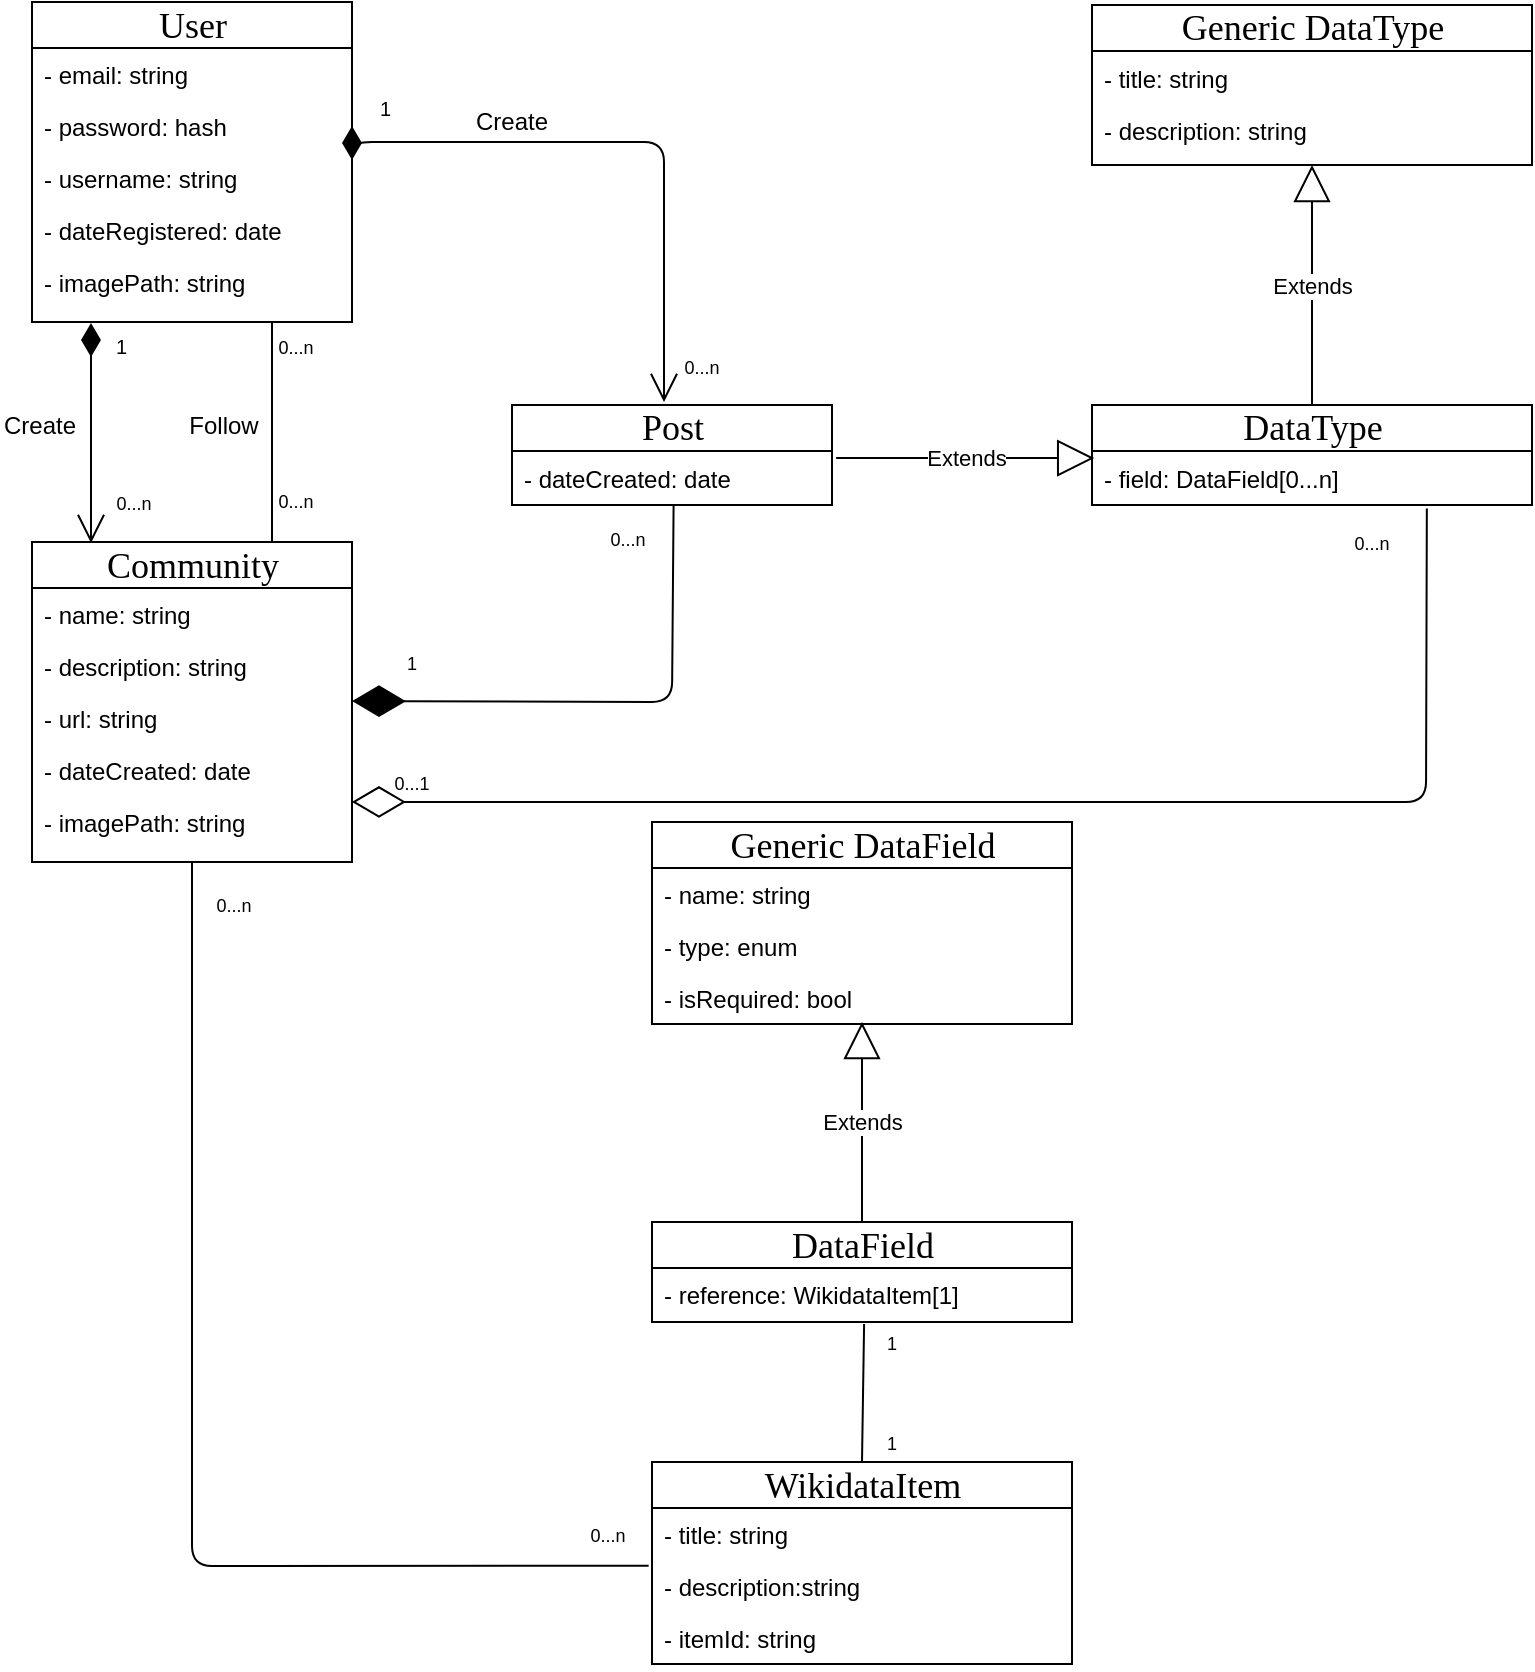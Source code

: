 <mxfile version="12.1.3" type="github" pages="1"><diagram name="Page-1" id="c4acf3e9-155e-7222-9cf6-157b1a14988f"><mxGraphModel dx="2260" dy="1311" grid="1" gridSize="10" guides="1" tooltips="1" connect="1" arrows="1" fold="1" page="1" pageScale="1" pageWidth="850" pageHeight="1100" background="#ffffff" math="0" shadow="0"><root><mxCell id="0"/><mxCell id="1" parent="0"/><mxCell id="5d2195bd80daf111-5" value="&lt;font style=&quot;font-size: 18px&quot;&gt;User&lt;/font&gt;" style="swimlane;html=1;fontStyle=0;childLayout=stackLayout;horizontal=1;startSize=23;fillColor=none;horizontalStack=0;resizeParent=1;resizeLast=0;collapsible=1;marginBottom=0;swimlaneFillColor=#ffffff;rounded=0;shadow=0;comic=0;labelBackgroundColor=none;strokeColor=#000000;strokeWidth=1;fontFamily=Verdana;fontSize=10;fontColor=#000000;align=center;" parent="1" vertex="1"><mxGeometry x="40" y="40" width="160" height="160" as="geometry"/></mxCell><mxCell id="5d2195bd80daf111-6" value="- email: string" style="text;html=1;strokeColor=none;fillColor=none;align=left;verticalAlign=top;spacingLeft=4;spacingRight=4;whiteSpace=wrap;overflow=hidden;rotatable=0;points=[[0,0.5],[1,0.5]];portConstraint=eastwest;" parent="5d2195bd80daf111-5" vertex="1"><mxGeometry y="23" width="160" height="26" as="geometry"/></mxCell><mxCell id="5d2195bd80daf111-7" value="- password: hash" style="text;html=1;strokeColor=none;fillColor=none;align=left;verticalAlign=top;spacingLeft=4;spacingRight=4;whiteSpace=wrap;overflow=hidden;rotatable=0;points=[[0,0.5],[1,0.5]];portConstraint=eastwest;" parent="5d2195bd80daf111-5" vertex="1"><mxGeometry y="49" width="160" height="26" as="geometry"/></mxCell><mxCell id="B3Q6OC7DTcACTt6bwCsU-1" value="- username: string" style="text;html=1;strokeColor=none;fillColor=none;align=left;verticalAlign=top;spacingLeft=4;spacingRight=4;whiteSpace=wrap;overflow=hidden;rotatable=0;points=[[0,0.5],[1,0.5]];portConstraint=eastwest;" vertex="1" parent="5d2195bd80daf111-5"><mxGeometry y="75" width="160" height="26" as="geometry"/></mxCell><mxCell id="B3Q6OC7DTcACTt6bwCsU-2" value="- dateRegistered: date" style="text;html=1;strokeColor=none;fillColor=none;align=left;verticalAlign=top;spacingLeft=4;spacingRight=4;whiteSpace=wrap;overflow=hidden;rotatable=0;points=[[0,0.5],[1,0.5]];portConstraint=eastwest;" vertex="1" parent="5d2195bd80daf111-5"><mxGeometry y="101" width="160" height="26" as="geometry"/></mxCell><mxCell id="B3Q6OC7DTcACTt6bwCsU-3" value="- imagePath: string" style="text;html=1;strokeColor=none;fillColor=none;align=left;verticalAlign=top;spacingLeft=4;spacingRight=4;whiteSpace=wrap;overflow=hidden;rotatable=0;points=[[0,0.5],[1,0.5]];portConstraint=eastwest;" vertex="1" parent="5d2195bd80daf111-5"><mxGeometry y="127" width="160" height="26" as="geometry"/></mxCell><mxCell id="B3Q6OC7DTcACTt6bwCsU-4" value="&lt;font style=&quot;font-size: 18px&quot;&gt;Community&lt;/font&gt;" style="swimlane;html=1;fontStyle=0;childLayout=stackLayout;horizontal=1;startSize=23;fillColor=none;horizontalStack=0;resizeParent=1;resizeLast=0;collapsible=1;marginBottom=0;swimlaneFillColor=#ffffff;rounded=0;shadow=0;comic=0;labelBackgroundColor=none;strokeColor=#000000;strokeWidth=1;fontFamily=Verdana;fontSize=10;fontColor=#000000;align=center;" vertex="1" parent="1"><mxGeometry x="40" y="310" width="160" height="160" as="geometry"><mxRectangle x="270" y="40" width="70" height="23" as="alternateBounds"/></mxGeometry></mxCell><mxCell id="B3Q6OC7DTcACTt6bwCsU-5" value="- name: string" style="text;html=1;strokeColor=none;fillColor=none;align=left;verticalAlign=top;spacingLeft=4;spacingRight=4;whiteSpace=wrap;overflow=hidden;rotatable=0;points=[[0,0.5],[1,0.5]];portConstraint=eastwest;" vertex="1" parent="B3Q6OC7DTcACTt6bwCsU-4"><mxGeometry y="23" width="160" height="26" as="geometry"/></mxCell><mxCell id="B3Q6OC7DTcACTt6bwCsU-6" value="- description: string" style="text;html=1;strokeColor=none;fillColor=none;align=left;verticalAlign=top;spacingLeft=4;spacingRight=4;whiteSpace=wrap;overflow=hidden;rotatable=0;points=[[0,0.5],[1,0.5]];portConstraint=eastwest;" vertex="1" parent="B3Q6OC7DTcACTt6bwCsU-4"><mxGeometry y="49" width="160" height="26" as="geometry"/></mxCell><mxCell id="B3Q6OC7DTcACTt6bwCsU-7" value="- url: string" style="text;html=1;strokeColor=none;fillColor=none;align=left;verticalAlign=top;spacingLeft=4;spacingRight=4;whiteSpace=wrap;overflow=hidden;rotatable=0;points=[[0,0.5],[1,0.5]];portConstraint=eastwest;" vertex="1" parent="B3Q6OC7DTcACTt6bwCsU-4"><mxGeometry y="75" width="160" height="26" as="geometry"/></mxCell><mxCell id="B3Q6OC7DTcACTt6bwCsU-8" value="- dateCreated: date" style="text;html=1;strokeColor=none;fillColor=none;align=left;verticalAlign=top;spacingLeft=4;spacingRight=4;whiteSpace=wrap;overflow=hidden;rotatable=0;points=[[0,0.5],[1,0.5]];portConstraint=eastwest;" vertex="1" parent="B3Q6OC7DTcACTt6bwCsU-4"><mxGeometry y="101" width="160" height="26" as="geometry"/></mxCell><mxCell id="B3Q6OC7DTcACTt6bwCsU-9" value="- imagePath: string" style="text;html=1;strokeColor=none;fillColor=none;align=left;verticalAlign=top;spacingLeft=4;spacingRight=4;whiteSpace=wrap;overflow=hidden;rotatable=0;points=[[0,0.5],[1,0.5]];portConstraint=eastwest;" vertex="1" parent="B3Q6OC7DTcACTt6bwCsU-4"><mxGeometry y="127" width="160" height="26" as="geometry"/></mxCell><mxCell id="B3Q6OC7DTcACTt6bwCsU-10" value="&lt;font style=&quot;font-size: 18px&quot;&gt;Generic DataType&lt;br&gt;&lt;/font&gt;" style="swimlane;html=1;fontStyle=0;childLayout=stackLayout;horizontal=1;startSize=23;fillColor=none;horizontalStack=0;resizeParent=1;resizeLast=0;collapsible=1;marginBottom=0;swimlaneFillColor=#ffffff;rounded=0;shadow=0;comic=0;labelBackgroundColor=none;strokeColor=#000000;strokeWidth=1;fontFamily=Verdana;fontSize=10;fontColor=#000000;align=center;" vertex="1" parent="1"><mxGeometry x="570" y="41.5" width="220" height="80" as="geometry"><mxRectangle x="270" y="40" width="70" height="23" as="alternateBounds"/></mxGeometry></mxCell><mxCell id="B3Q6OC7DTcACTt6bwCsU-11" value="- title: string" style="text;html=1;strokeColor=none;fillColor=none;align=left;verticalAlign=top;spacingLeft=4;spacingRight=4;whiteSpace=wrap;overflow=hidden;rotatable=0;points=[[0,0.5],[1,0.5]];portConstraint=eastwest;" vertex="1" parent="B3Q6OC7DTcACTt6bwCsU-10"><mxGeometry y="23" width="220" height="26" as="geometry"/></mxCell><mxCell id="B3Q6OC7DTcACTt6bwCsU-12" value="- description: string" style="text;html=1;strokeColor=none;fillColor=none;align=left;verticalAlign=top;spacingLeft=4;spacingRight=4;whiteSpace=wrap;overflow=hidden;rotatable=0;points=[[0,0.5],[1,0.5]];portConstraint=eastwest;" vertex="1" parent="B3Q6OC7DTcACTt6bwCsU-10"><mxGeometry y="49" width="220" height="26" as="geometry"/></mxCell><mxCell id="B3Q6OC7DTcACTt6bwCsU-20" value="Extends" style="endArrow=block;endSize=16;endFill=0;html=1;entryX=0.5;entryY=1;entryDx=0;entryDy=0;" edge="1" parent="1" target="B3Q6OC7DTcACTt6bwCsU-10"><mxGeometry width="160" relative="1" as="geometry"><mxPoint x="680" y="241.5" as="sourcePoint"/><mxPoint x="730" y="251.5" as="targetPoint"/></mxGeometry></mxCell><mxCell id="B3Q6OC7DTcACTt6bwCsU-24" value="&lt;font style=&quot;font-size: 18px&quot;&gt;DataType&lt;br&gt;&lt;/font&gt;" style="swimlane;html=1;fontStyle=0;childLayout=stackLayout;horizontal=1;startSize=23;fillColor=none;horizontalStack=0;resizeParent=1;resizeLast=0;collapsible=1;marginBottom=0;swimlaneFillColor=#ffffff;rounded=0;shadow=0;comic=0;labelBackgroundColor=none;strokeColor=#000000;strokeWidth=1;fontFamily=Verdana;fontSize=10;fontColor=#000000;align=center;" vertex="1" parent="1"><mxGeometry x="570" y="241.5" width="220" height="50" as="geometry"><mxRectangle x="270" y="40" width="70" height="23" as="alternateBounds"/></mxGeometry></mxCell><mxCell id="B3Q6OC7DTcACTt6bwCsU-25" value="- field: DataField[0...n]" style="text;html=1;strokeColor=none;fillColor=none;align=left;verticalAlign=top;spacingLeft=4;spacingRight=4;whiteSpace=wrap;overflow=hidden;rotatable=0;points=[[0,0.5],[1,0.5]];portConstraint=eastwest;" vertex="1" parent="B3Q6OC7DTcACTt6bwCsU-24"><mxGeometry y="23" width="220" height="26" as="geometry"/></mxCell><mxCell id="B3Q6OC7DTcACTt6bwCsU-28" value="&lt;font style=&quot;font-size: 18px&quot;&gt;Generic &lt;font style=&quot;font-size: 18px&quot;&gt;DataField&lt;/font&gt;&lt;/font&gt;" style="swimlane;html=1;fontStyle=0;childLayout=stackLayout;horizontal=1;startSize=23;fillColor=none;horizontalStack=0;resizeParent=1;resizeLast=0;collapsible=1;marginBottom=0;swimlaneFillColor=#ffffff;rounded=0;shadow=0;comic=0;labelBackgroundColor=none;strokeColor=#000000;strokeWidth=1;fontFamily=Verdana;fontSize=10;fontColor=#000000;align=center;" vertex="1" parent="1"><mxGeometry x="350" y="450" width="210" height="101" as="geometry"/></mxCell><mxCell id="B3Q6OC7DTcACTt6bwCsU-29" value="- name: string" style="text;html=1;strokeColor=none;fillColor=none;align=left;verticalAlign=top;spacingLeft=4;spacingRight=4;whiteSpace=wrap;overflow=hidden;rotatable=0;points=[[0,0.5],[1,0.5]];portConstraint=eastwest;" vertex="1" parent="B3Q6OC7DTcACTt6bwCsU-28"><mxGeometry y="23" width="210" height="26" as="geometry"/></mxCell><mxCell id="B3Q6OC7DTcACTt6bwCsU-30" value="- type: enum" style="text;html=1;strokeColor=none;fillColor=none;align=left;verticalAlign=top;spacingLeft=4;spacingRight=4;whiteSpace=wrap;overflow=hidden;rotatable=0;points=[[0,0.5],[1,0.5]];portConstraint=eastwest;" vertex="1" parent="B3Q6OC7DTcACTt6bwCsU-28"><mxGeometry y="49" width="210" height="26" as="geometry"/></mxCell><mxCell id="B3Q6OC7DTcACTt6bwCsU-31" value="- isRequired: bool" style="text;html=1;strokeColor=none;fillColor=none;align=left;verticalAlign=top;spacingLeft=4;spacingRight=4;whiteSpace=wrap;overflow=hidden;rotatable=0;points=[[0,0.5],[1,0.5]];portConstraint=eastwest;" vertex="1" parent="B3Q6OC7DTcACTt6bwCsU-28"><mxGeometry y="75" width="210" height="26" as="geometry"/></mxCell><mxCell id="B3Q6OC7DTcACTt6bwCsU-35" value="Extends" style="endArrow=block;endSize=16;endFill=0;html=1;entryX=0.5;entryY=1;entryDx=0;entryDy=0;exitX=0.5;exitY=0;exitDx=0;exitDy=0;" edge="1" parent="1"><mxGeometry width="160" relative="1" as="geometry"><mxPoint x="455" y="650" as="sourcePoint"/><mxPoint x="455" y="550" as="targetPoint"/></mxGeometry></mxCell><mxCell id="B3Q6OC7DTcACTt6bwCsU-40" value="&lt;font style=&quot;font-size: 18px&quot;&gt;&lt;font style=&quot;font-size: 18px&quot;&gt;DataField&lt;/font&gt;&lt;/font&gt;" style="swimlane;html=1;fontStyle=0;childLayout=stackLayout;horizontal=1;startSize=23;fillColor=none;horizontalStack=0;resizeParent=1;resizeLast=0;collapsible=1;marginBottom=0;swimlaneFillColor=#ffffff;rounded=0;shadow=0;comic=0;labelBackgroundColor=none;strokeColor=#000000;strokeWidth=1;fontFamily=Verdana;fontSize=10;fontColor=#000000;align=center;" vertex="1" parent="1"><mxGeometry x="350" y="650" width="210" height="50" as="geometry"/></mxCell><mxCell id="B3Q6OC7DTcACTt6bwCsU-42" value="- reference: WikidataItem[1]" style="text;html=1;strokeColor=none;fillColor=none;align=left;verticalAlign=top;spacingLeft=4;spacingRight=4;whiteSpace=wrap;overflow=hidden;rotatable=0;points=[[0,0.5],[1,0.5]];portConstraint=eastwest;" vertex="1" parent="B3Q6OC7DTcACTt6bwCsU-40"><mxGeometry y="23" width="210" height="26" as="geometry"/></mxCell><mxCell id="B3Q6OC7DTcACTt6bwCsU-44" value="&lt;font style=&quot;font-size: 18px&quot;&gt;WikidataItem&lt;br&gt;&lt;/font&gt;" style="swimlane;html=1;fontStyle=0;childLayout=stackLayout;horizontal=1;startSize=23;fillColor=none;horizontalStack=0;resizeParent=1;resizeLast=0;collapsible=1;marginBottom=0;swimlaneFillColor=#ffffff;rounded=0;shadow=0;comic=0;labelBackgroundColor=none;strokeColor=#000000;strokeWidth=1;fontFamily=Verdana;fontSize=10;fontColor=#000000;align=center;" vertex="1" parent="1"><mxGeometry x="350" y="770" width="210" height="101" as="geometry"/></mxCell><mxCell id="B3Q6OC7DTcACTt6bwCsU-45" value="- title: string" style="text;html=1;strokeColor=none;fillColor=none;align=left;verticalAlign=top;spacingLeft=4;spacingRight=4;whiteSpace=wrap;overflow=hidden;rotatable=0;points=[[0,0.5],[1,0.5]];portConstraint=eastwest;" vertex="1" parent="B3Q6OC7DTcACTt6bwCsU-44"><mxGeometry y="23" width="210" height="26" as="geometry"/></mxCell><mxCell id="B3Q6OC7DTcACTt6bwCsU-46" value="- description:string" style="text;html=1;strokeColor=none;fillColor=none;align=left;verticalAlign=top;spacingLeft=4;spacingRight=4;whiteSpace=wrap;overflow=hidden;rotatable=0;points=[[0,0.5],[1,0.5]];portConstraint=eastwest;" vertex="1" parent="B3Q6OC7DTcACTt6bwCsU-44"><mxGeometry y="49" width="210" height="26" as="geometry"/></mxCell><mxCell id="B3Q6OC7DTcACTt6bwCsU-47" value="- itemId: string" style="text;html=1;strokeColor=none;fillColor=none;align=left;verticalAlign=top;spacingLeft=4;spacingRight=4;whiteSpace=wrap;overflow=hidden;rotatable=0;points=[[0,0.5],[1,0.5]];portConstraint=eastwest;" vertex="1" parent="B3Q6OC7DTcACTt6bwCsU-44"><mxGeometry y="75" width="210" height="26" as="geometry"/></mxCell><mxCell id="B3Q6OC7DTcACTt6bwCsU-48" value="&lt;font style=&quot;font-size: 18px&quot;&gt;Post&lt;/font&gt;" style="swimlane;html=1;fontStyle=0;childLayout=stackLayout;horizontal=1;startSize=23;fillColor=none;horizontalStack=0;resizeParent=1;resizeLast=0;collapsible=1;marginBottom=0;swimlaneFillColor=#ffffff;rounded=0;shadow=0;comic=0;labelBackgroundColor=none;strokeColor=#000000;strokeWidth=1;fontFamily=Verdana;fontSize=10;fontColor=#000000;align=center;" vertex="1" parent="1"><mxGeometry x="280" y="241.5" width="160" height="50" as="geometry"/></mxCell><mxCell id="B3Q6OC7DTcACTt6bwCsU-52" value="- dateCreated: date" style="text;html=1;strokeColor=none;fillColor=none;align=left;verticalAlign=top;spacingLeft=4;spacingRight=4;whiteSpace=wrap;overflow=hidden;rotatable=0;points=[[0,0.5],[1,0.5]];portConstraint=eastwest;" vertex="1" parent="B3Q6OC7DTcACTt6bwCsU-48"><mxGeometry y="23" width="160" height="26" as="geometry"/></mxCell><mxCell id="B3Q6OC7DTcACTt6bwCsU-54" value="Extends" style="endArrow=block;endSize=16;endFill=0;html=1;exitX=1.013;exitY=0.135;exitDx=0;exitDy=0;exitPerimeter=0;entryX=0.005;entryY=0.135;entryDx=0;entryDy=0;entryPerimeter=0;" edge="1" parent="1" source="B3Q6OC7DTcACTt6bwCsU-52" target="B3Q6OC7DTcACTt6bwCsU-25"><mxGeometry width="160" relative="1" as="geometry"><mxPoint x="650" y="410" as="sourcePoint"/><mxPoint x="540" y="268" as="targetPoint"/></mxGeometry></mxCell><mxCell id="B3Q6OC7DTcACTt6bwCsU-60" value="&lt;font style=&quot;font-size: 10px&quot;&gt;1&lt;/font&gt;" style="endArrow=open;html=1;endSize=12;startArrow=diamondThin;startSize=14;startFill=1;edgeStyle=orthogonalEdgeStyle;align=left;verticalAlign=bottom;" edge="1" parent="1"><mxGeometry x="-0.628" y="10" relative="1" as="geometry"><mxPoint x="69.5" y="200.5" as="sourcePoint"/><mxPoint x="69.5" y="310.5" as="targetPoint"/><Array as="points"><mxPoint x="69.5" y="250.5"/><mxPoint x="69.5" y="250.5"/></Array><mxPoint as="offset"/></mxGeometry></mxCell><mxCell id="B3Q6OC7DTcACTt6bwCsU-61" value="&lt;div&gt;Create&lt;/div&gt;" style="text;html=1;strokeColor=none;fillColor=none;align=center;verticalAlign=middle;whiteSpace=wrap;rounded=0;" vertex="1" parent="1"><mxGeometry x="24" y="241.5" width="40" height="20" as="geometry"/></mxCell><mxCell id="B3Q6OC7DTcACTt6bwCsU-62" value="&lt;font style=&quot;font-size: 9px&quot;&gt;0...n&lt;/font&gt;" style="text;html=1;strokeColor=none;fillColor=none;align=center;verticalAlign=middle;whiteSpace=wrap;rounded=0;" vertex="1" parent="1"><mxGeometry x="76" y="280" width="30" height="20" as="geometry"/></mxCell><mxCell id="B3Q6OC7DTcACTt6bwCsU-65" value="Follow" style="text;html=1;strokeColor=none;fillColor=none;align=center;verticalAlign=middle;whiteSpace=wrap;rounded=0;" vertex="1" parent="1"><mxGeometry x="116" y="241.5" width="40" height="20" as="geometry"/></mxCell><mxCell id="B3Q6OC7DTcACTt6bwCsU-66" value="&lt;font style=&quot;font-size: 9px&quot;&gt;0...n&lt;/font&gt;" style="text;html=1;strokeColor=none;fillColor=none;align=center;verticalAlign=middle;whiteSpace=wrap;rounded=0;" vertex="1" parent="1"><mxGeometry x="157" y="279" width="30" height="20" as="geometry"/></mxCell><mxCell id="B3Q6OC7DTcACTt6bwCsU-68" value="" style="endArrow=none;html=1;entryX=0.75;entryY=1;entryDx=0;entryDy=0;exitX=0.75;exitY=0;exitDx=0;exitDy=0;" edge="1" parent="1" source="B3Q6OC7DTcACTt6bwCsU-4" target="5d2195bd80daf111-5"><mxGeometry width="50" height="50" relative="1" as="geometry"><mxPoint x="150" y="300" as="sourcePoint"/><mxPoint x="70" y="490" as="targetPoint"/></mxGeometry></mxCell><mxCell id="B3Q6OC7DTcACTt6bwCsU-70" value="&lt;font style=&quot;font-size: 9px&quot;&gt;0...n&lt;/font&gt;" style="text;html=1;strokeColor=none;fillColor=none;align=center;verticalAlign=middle;whiteSpace=wrap;rounded=0;" vertex="1" parent="1"><mxGeometry x="157" y="202" width="30" height="20" as="geometry"/></mxCell><mxCell id="B3Q6OC7DTcACTt6bwCsU-74" value="&lt;font style=&quot;font-size: 10px&quot;&gt;1&lt;/font&gt;" style="endArrow=open;html=1;endSize=12;startArrow=diamondThin;startSize=14;startFill=1;edgeStyle=orthogonalEdgeStyle;align=left;verticalAlign=bottom;exitX=1;exitY=0.5;exitDx=0;exitDy=0;" edge="1" parent="1" source="5d2195bd80daf111-7"><mxGeometry x="-0.867" y="8" relative="1" as="geometry"><mxPoint x="355.429" y="102.143" as="sourcePoint"/><mxPoint x="356" y="240" as="targetPoint"/><Array as="points"><mxPoint x="200" y="110"/><mxPoint x="356" y="110"/></Array><mxPoint as="offset"/></mxGeometry></mxCell><mxCell id="B3Q6OC7DTcACTt6bwCsU-75" value="&lt;div&gt;Create&lt;/div&gt;" style="text;html=1;strokeColor=none;fillColor=none;align=center;verticalAlign=middle;whiteSpace=wrap;rounded=0;" vertex="1" parent="1"><mxGeometry x="260" y="90" width="40" height="20" as="geometry"/></mxCell><mxCell id="B3Q6OC7DTcACTt6bwCsU-76" value="&lt;font style=&quot;font-size: 9px&quot;&gt;0...n&lt;/font&gt;" style="text;html=1;strokeColor=none;fillColor=none;align=center;verticalAlign=middle;whiteSpace=wrap;rounded=0;" vertex="1" parent="1"><mxGeometry x="360" y="212" width="30" height="20" as="geometry"/></mxCell><mxCell id="B3Q6OC7DTcACTt6bwCsU-82" value="" style="endArrow=diamondThin;endFill=0;endSize=24;html=1;entryX=1;entryY=0.115;entryDx=0;entryDy=0;entryPerimeter=0;exitX=0.761;exitY=1.107;exitDx=0;exitDy=0;exitPerimeter=0;" edge="1" parent="1" source="B3Q6OC7DTcACTt6bwCsU-25" target="B3Q6OC7DTcACTt6bwCsU-9"><mxGeometry width="160" relative="1" as="geometry"><mxPoint x="680" y="440" as="sourcePoint"/><mxPoint x="300" y="440" as="targetPoint"/><Array as="points"><mxPoint x="737" y="440"/></Array></mxGeometry></mxCell><mxCell id="B3Q6OC7DTcACTt6bwCsU-84" value="&lt;font style=&quot;font-size: 9px&quot;&gt;1&lt;/font&gt;" style="text;html=1;strokeColor=none;fillColor=none;align=center;verticalAlign=middle;whiteSpace=wrap;rounded=0;" vertex="1" parent="1"><mxGeometry x="210" y="360" width="40" height="20" as="geometry"/></mxCell><mxCell id="B3Q6OC7DTcACTt6bwCsU-85" value="&lt;font style=&quot;font-size: 9px&quot;&gt;0...n&lt;/font&gt;" style="text;html=1;strokeColor=none;fillColor=none;align=center;verticalAlign=middle;whiteSpace=wrap;rounded=0;" vertex="1" parent="1"><mxGeometry x="690" y="300" width="40" height="20" as="geometry"/></mxCell><mxCell id="B3Q6OC7DTcACTt6bwCsU-88" value="" style="endArrow=diamondThin;endFill=1;endSize=24;html=1;exitX=0.505;exitY=1.019;exitDx=0;exitDy=0;exitPerimeter=0;" edge="1" parent="1" source="B3Q6OC7DTcACTt6bwCsU-52"><mxGeometry width="160" relative="1" as="geometry"><mxPoint x="360" y="389.5" as="sourcePoint"/><mxPoint x="200" y="389.5" as="targetPoint"/><Array as="points"><mxPoint x="360" y="390"/></Array></mxGeometry></mxCell><mxCell id="B3Q6OC7DTcACTt6bwCsU-89" value="&lt;font style=&quot;font-size: 9px&quot;&gt;0...1&lt;/font&gt;" style="text;html=1;strokeColor=none;fillColor=none;align=center;verticalAlign=middle;whiteSpace=wrap;rounded=0;" vertex="1" parent="1"><mxGeometry x="210" y="420" width="40" height="20" as="geometry"/></mxCell><mxCell id="B3Q6OC7DTcACTt6bwCsU-90" value="&lt;font style=&quot;font-size: 9px&quot;&gt;0...n&lt;/font&gt;" style="text;html=1;strokeColor=none;fillColor=none;align=center;verticalAlign=middle;whiteSpace=wrap;rounded=0;" vertex="1" parent="1"><mxGeometry x="318" y="298" width="40" height="20" as="geometry"/></mxCell><mxCell id="B3Q6OC7DTcACTt6bwCsU-93" value="" style="endArrow=none;html=1;entryX=0.505;entryY=1.077;entryDx=0;entryDy=0;entryPerimeter=0;exitX=0.5;exitY=0;exitDx=0;exitDy=0;" edge="1" parent="1" source="B3Q6OC7DTcACTt6bwCsU-44" target="B3Q6OC7DTcACTt6bwCsU-42"><mxGeometry width="50" height="50" relative="1" as="geometry"><mxPoint x="330" y="1010" as="sourcePoint"/><mxPoint x="380" y="960" as="targetPoint"/></mxGeometry></mxCell><mxCell id="B3Q6OC7DTcACTt6bwCsU-94" value="&lt;font style=&quot;font-size: 9px&quot;&gt;1&lt;/font&gt;" style="text;html=1;strokeColor=none;fillColor=none;align=center;verticalAlign=middle;whiteSpace=wrap;rounded=0;" vertex="1" parent="1"><mxGeometry x="450" y="700" width="40" height="20" as="geometry"/></mxCell><mxCell id="B3Q6OC7DTcACTt6bwCsU-95" value="&lt;font style=&quot;font-size: 9px&quot;&gt;1&lt;/font&gt;" style="text;html=1;strokeColor=none;fillColor=none;align=center;verticalAlign=middle;whiteSpace=wrap;rounded=0;" vertex="1" parent="1"><mxGeometry x="450" y="750" width="40" height="20" as="geometry"/></mxCell><mxCell id="B3Q6OC7DTcACTt6bwCsU-97" value="" style="endArrow=none;html=1;entryX=0.5;entryY=1;entryDx=0;entryDy=0;exitX=-0.008;exitY=0.11;exitDx=0;exitDy=0;exitPerimeter=0;" edge="1" parent="1" source="B3Q6OC7DTcACTt6bwCsU-46" target="B3Q6OC7DTcACTt6bwCsU-4"><mxGeometry width="50" height="50" relative="1" as="geometry"><mxPoint x="20" y="940" as="sourcePoint"/><mxPoint x="70" y="890" as="targetPoint"/><Array as="points"><mxPoint x="120" y="822"/></Array></mxGeometry></mxCell><mxCell id="B3Q6OC7DTcACTt6bwCsU-98" value="&lt;font style=&quot;font-size: 9px&quot;&gt;0...n&lt;/font&gt;" style="text;html=1;strokeColor=none;fillColor=none;align=center;verticalAlign=middle;whiteSpace=wrap;rounded=0;" vertex="1" parent="1"><mxGeometry x="126" y="480.5" width="30" height="20" as="geometry"/></mxCell><mxCell id="B3Q6OC7DTcACTt6bwCsU-100" value="&lt;font style=&quot;font-size: 9px&quot;&gt;0...n&lt;/font&gt;" style="text;html=1;strokeColor=none;fillColor=none;align=center;verticalAlign=middle;whiteSpace=wrap;rounded=0;" vertex="1" parent="1"><mxGeometry x="313" y="796" width="30" height="20" as="geometry"/></mxCell></root></mxGraphModel></diagram></mxfile>